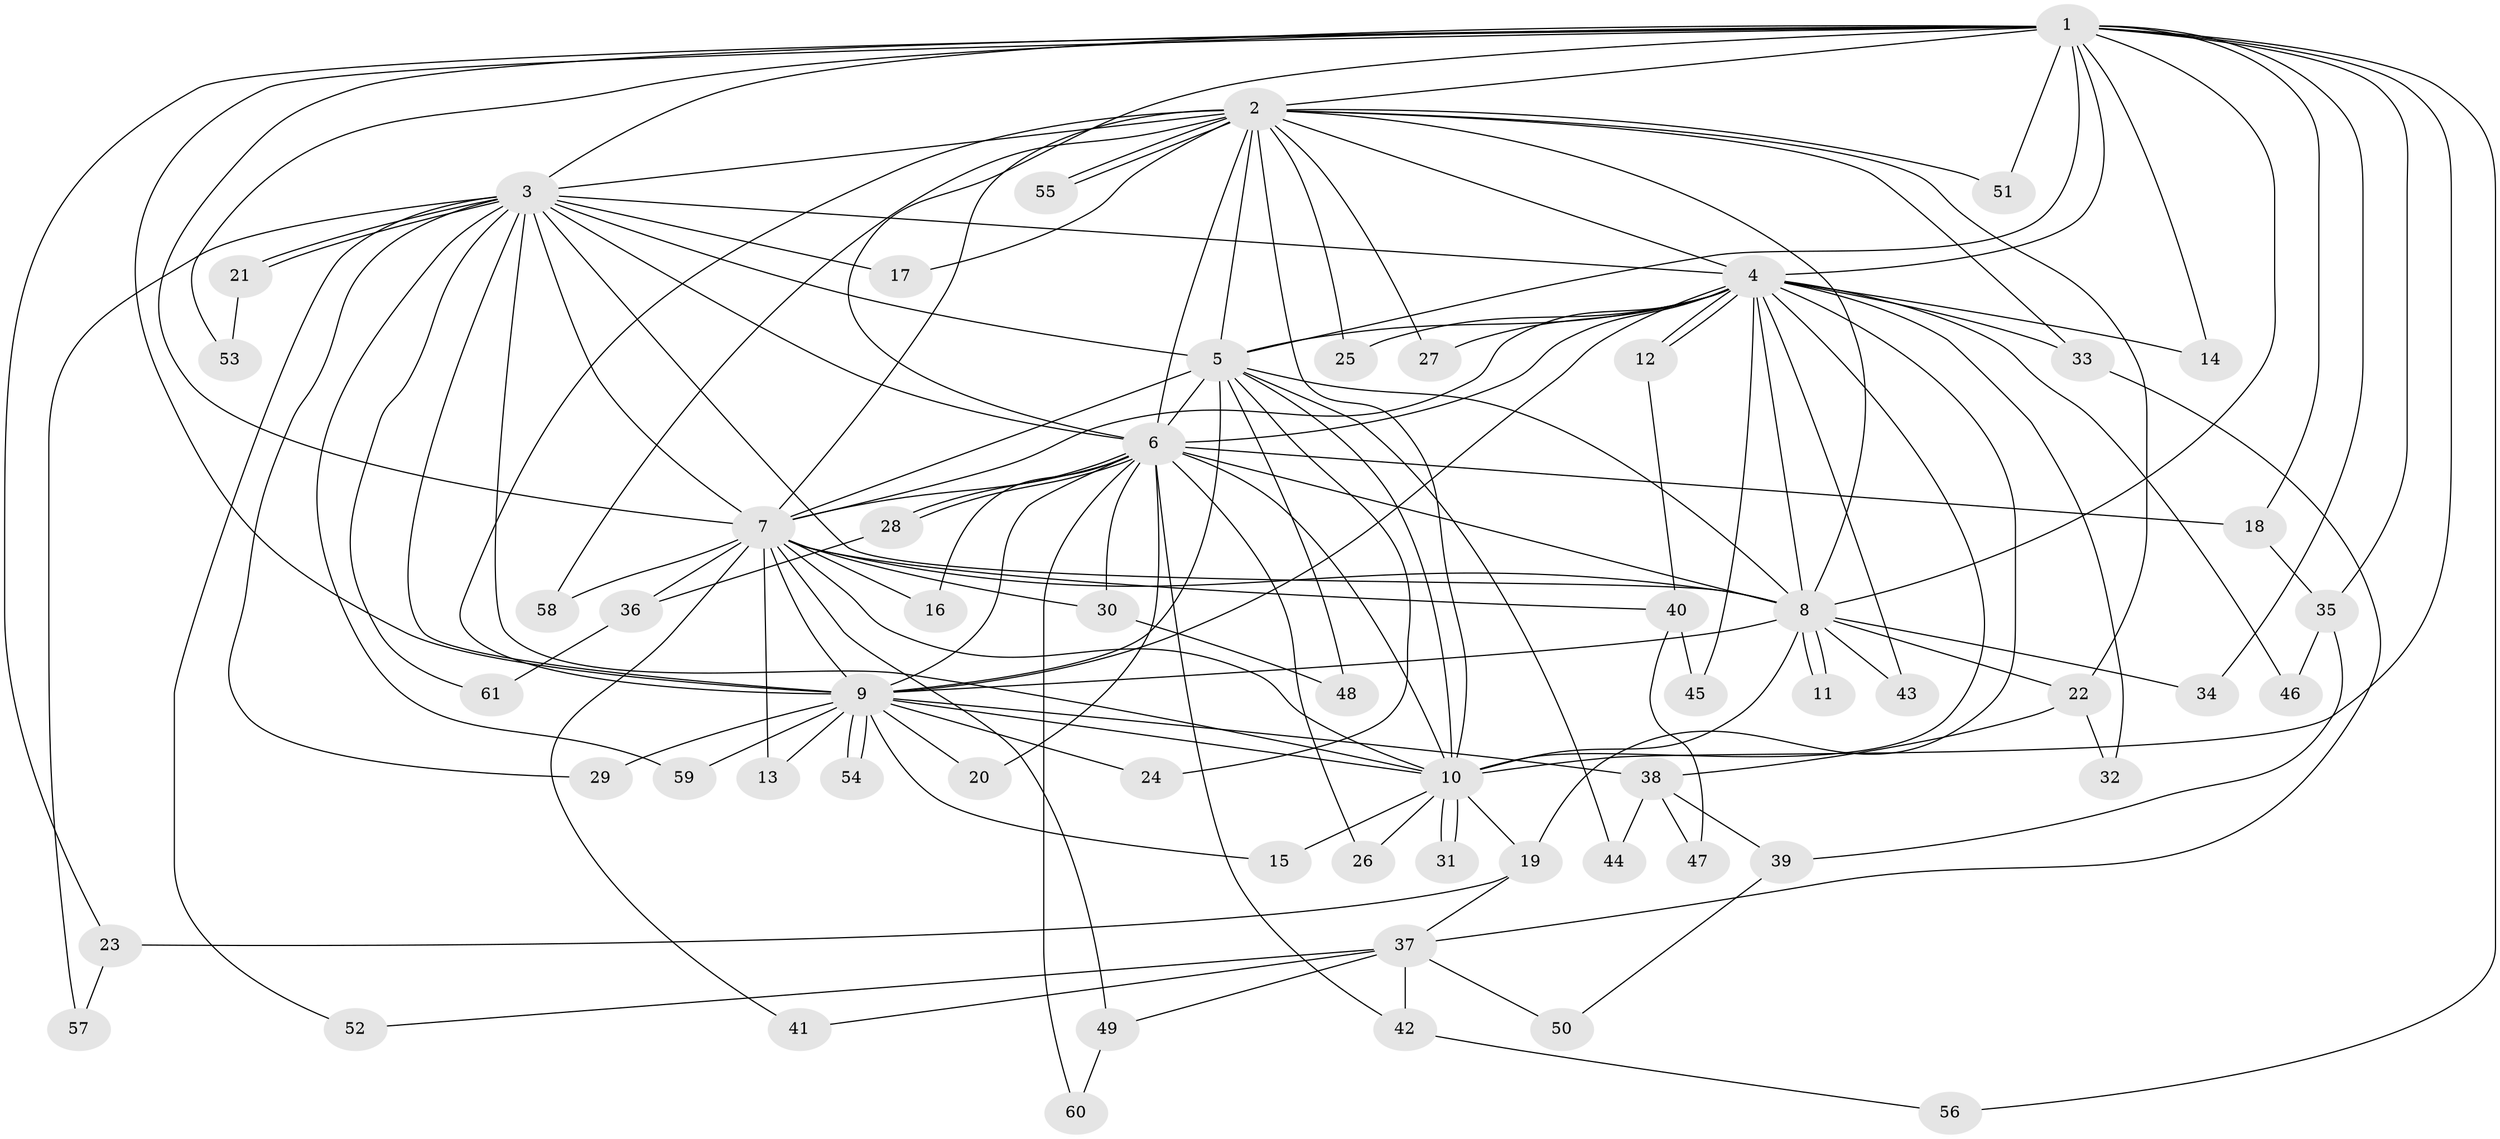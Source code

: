 // Generated by graph-tools (version 1.1) at 2025/11/02/27/25 16:11:01]
// undirected, 61 vertices, 147 edges
graph export_dot {
graph [start="1"]
  node [color=gray90,style=filled];
  1;
  2;
  3;
  4;
  5;
  6;
  7;
  8;
  9;
  10;
  11;
  12;
  13;
  14;
  15;
  16;
  17;
  18;
  19;
  20;
  21;
  22;
  23;
  24;
  25;
  26;
  27;
  28;
  29;
  30;
  31;
  32;
  33;
  34;
  35;
  36;
  37;
  38;
  39;
  40;
  41;
  42;
  43;
  44;
  45;
  46;
  47;
  48;
  49;
  50;
  51;
  52;
  53;
  54;
  55;
  56;
  57;
  58;
  59;
  60;
  61;
  1 -- 2;
  1 -- 3;
  1 -- 4;
  1 -- 5;
  1 -- 6;
  1 -- 7;
  1 -- 8;
  1 -- 9;
  1 -- 10;
  1 -- 14;
  1 -- 18;
  1 -- 23;
  1 -- 34;
  1 -- 35;
  1 -- 51;
  1 -- 53;
  1 -- 56;
  2 -- 3;
  2 -- 4;
  2 -- 5;
  2 -- 6;
  2 -- 7;
  2 -- 8;
  2 -- 9;
  2 -- 10;
  2 -- 17;
  2 -- 22;
  2 -- 25;
  2 -- 27;
  2 -- 33;
  2 -- 51;
  2 -- 55;
  2 -- 55;
  2 -- 58;
  3 -- 4;
  3 -- 5;
  3 -- 6;
  3 -- 7;
  3 -- 8;
  3 -- 9;
  3 -- 10;
  3 -- 17;
  3 -- 21;
  3 -- 21;
  3 -- 29;
  3 -- 52;
  3 -- 57;
  3 -- 59;
  3 -- 61;
  4 -- 5;
  4 -- 6;
  4 -- 7;
  4 -- 8;
  4 -- 9;
  4 -- 10;
  4 -- 12;
  4 -- 12;
  4 -- 14;
  4 -- 19;
  4 -- 25;
  4 -- 27;
  4 -- 32;
  4 -- 33;
  4 -- 43;
  4 -- 45;
  4 -- 46;
  5 -- 6;
  5 -- 7;
  5 -- 8;
  5 -- 9;
  5 -- 10;
  5 -- 24;
  5 -- 44;
  5 -- 48;
  6 -- 7;
  6 -- 8;
  6 -- 9;
  6 -- 10;
  6 -- 16;
  6 -- 18;
  6 -- 20;
  6 -- 26;
  6 -- 28;
  6 -- 28;
  6 -- 30;
  6 -- 42;
  6 -- 60;
  7 -- 8;
  7 -- 9;
  7 -- 10;
  7 -- 13;
  7 -- 16;
  7 -- 30;
  7 -- 36;
  7 -- 40;
  7 -- 41;
  7 -- 49;
  7 -- 58;
  8 -- 9;
  8 -- 10;
  8 -- 11;
  8 -- 11;
  8 -- 22;
  8 -- 34;
  8 -- 43;
  9 -- 10;
  9 -- 13;
  9 -- 15;
  9 -- 20;
  9 -- 24;
  9 -- 29;
  9 -- 38;
  9 -- 54;
  9 -- 54;
  9 -- 59;
  10 -- 15;
  10 -- 19;
  10 -- 26;
  10 -- 31;
  10 -- 31;
  12 -- 40;
  18 -- 35;
  19 -- 23;
  19 -- 37;
  21 -- 53;
  22 -- 32;
  22 -- 38;
  23 -- 57;
  28 -- 36;
  30 -- 48;
  33 -- 37;
  35 -- 39;
  35 -- 46;
  36 -- 61;
  37 -- 41;
  37 -- 42;
  37 -- 49;
  37 -- 50;
  37 -- 52;
  38 -- 39;
  38 -- 44;
  38 -- 47;
  39 -- 50;
  40 -- 45;
  40 -- 47;
  42 -- 56;
  49 -- 60;
}
